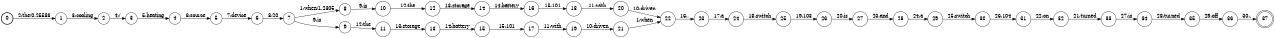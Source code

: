 digraph FST {
rankdir = LR;
size = "8.5,11";
label = "";
center = 1;
orientation = Portrait;
ranksep = "0.4";
nodesep = "0.25";
0 [label = "0", shape = circle, style = bold, fontsize = 14]
	0 -> 1 [label = "2:the/0.25586", fontsize = 14];
1 [label = "1", shape = circle, style = solid, fontsize = 14]
	1 -> 2 [label = "3:cooling", fontsize = 14];
2 [label = "2", shape = circle, style = solid, fontsize = 14]
	2 -> 3 [label = "4:/", fontsize = 14];
3 [label = "3", shape = circle, style = solid, fontsize = 14]
	3 -> 4 [label = "5:heating", fontsize = 14];
4 [label = "4", shape = circle, style = solid, fontsize = 14]
	4 -> 5 [label = "6:source", fontsize = 14];
5 [label = "5", shape = circle, style = solid, fontsize = 14]
	5 -> 6 [label = "7:device", fontsize = 14];
6 [label = "6", shape = circle, style = solid, fontsize = 14]
	6 -> 7 [label = "8:20", fontsize = 14];
7 [label = "7", shape = circle, style = solid, fontsize = 14]
	7 -> 8 [label = "1:when/1.2305", fontsize = 14];
	7 -> 9 [label = "9:is", fontsize = 14];
8 [label = "8", shape = circle, style = solid, fontsize = 14]
	8 -> 10 [label = "9:is", fontsize = 14];
9 [label = "9", shape = circle, style = solid, fontsize = 14]
	9 -> 11 [label = "12:the", fontsize = 14];
10 [label = "10", shape = circle, style = solid, fontsize = 14]
	10 -> 12 [label = "12:the", fontsize = 14];
11 [label = "11", shape = circle, style = solid, fontsize = 14]
	11 -> 13 [label = "13:storage", fontsize = 14];
12 [label = "12", shape = circle, style = solid, fontsize = 14]
	12 -> 14 [label = "13:storage", fontsize = 14];
13 [label = "13", shape = circle, style = solid, fontsize = 14]
	13 -> 15 [label = "14:battery", fontsize = 14];
14 [label = "14", shape = circle, style = solid, fontsize = 14]
	14 -> 16 [label = "14:battery", fontsize = 14];
15 [label = "15", shape = circle, style = solid, fontsize = 14]
	15 -> 17 [label = "15:101", fontsize = 14];
16 [label = "16", shape = circle, style = solid, fontsize = 14]
	16 -> 18 [label = "15:101", fontsize = 14];
17 [label = "17", shape = circle, style = solid, fontsize = 14]
	17 -> 19 [label = "11:with", fontsize = 14];
18 [label = "18", shape = circle, style = solid, fontsize = 14]
	18 -> 20 [label = "11:with", fontsize = 14];
19 [label = "19", shape = circle, style = solid, fontsize = 14]
	19 -> 21 [label = "10:driven", fontsize = 14];
20 [label = "20", shape = circle, style = solid, fontsize = 14]
	20 -> 22 [label = "10:driven", fontsize = 14];
21 [label = "21", shape = circle, style = solid, fontsize = 14]
	21 -> 22 [label = "1:when", fontsize = 14];
22 [label = "22", shape = circle, style = solid, fontsize = 14]
	22 -> 23 [label = "16:,", fontsize = 14];
23 [label = "23", shape = circle, style = solid, fontsize = 14]
	23 -> 24 [label = "17:a", fontsize = 14];
24 [label = "24", shape = circle, style = solid, fontsize = 14]
	24 -> 25 [label = "18:switch", fontsize = 14];
25 [label = "25", shape = circle, style = solid, fontsize = 14]
	25 -> 26 [label = "19:103", fontsize = 14];
26 [label = "26", shape = circle, style = solid, fontsize = 14]
	26 -> 27 [label = "20:is", fontsize = 14];
27 [label = "27", shape = circle, style = solid, fontsize = 14]
	27 -> 28 [label = "23:and", fontsize = 14];
28 [label = "28", shape = circle, style = solid, fontsize = 14]
	28 -> 29 [label = "24:a", fontsize = 14];
29 [label = "29", shape = circle, style = solid, fontsize = 14]
	29 -> 30 [label = "25:switch", fontsize = 14];
30 [label = "30", shape = circle, style = solid, fontsize = 14]
	30 -> 31 [label = "26:104", fontsize = 14];
31 [label = "31", shape = circle, style = solid, fontsize = 14]
	31 -> 32 [label = "22:on", fontsize = 14];
32 [label = "32", shape = circle, style = solid, fontsize = 14]
	32 -> 33 [label = "21:turned", fontsize = 14];
33 [label = "33", shape = circle, style = solid, fontsize = 14]
	33 -> 34 [label = "27:is", fontsize = 14];
34 [label = "34", shape = circle, style = solid, fontsize = 14]
	34 -> 35 [label = "28:turned", fontsize = 14];
35 [label = "35", shape = circle, style = solid, fontsize = 14]
	35 -> 36 [label = "29:off", fontsize = 14];
36 [label = "36", shape = circle, style = solid, fontsize = 14]
	36 -> 37 [label = "30:.", fontsize = 14];
37 [label = "37", shape = doublecircle, style = solid, fontsize = 14]
}
